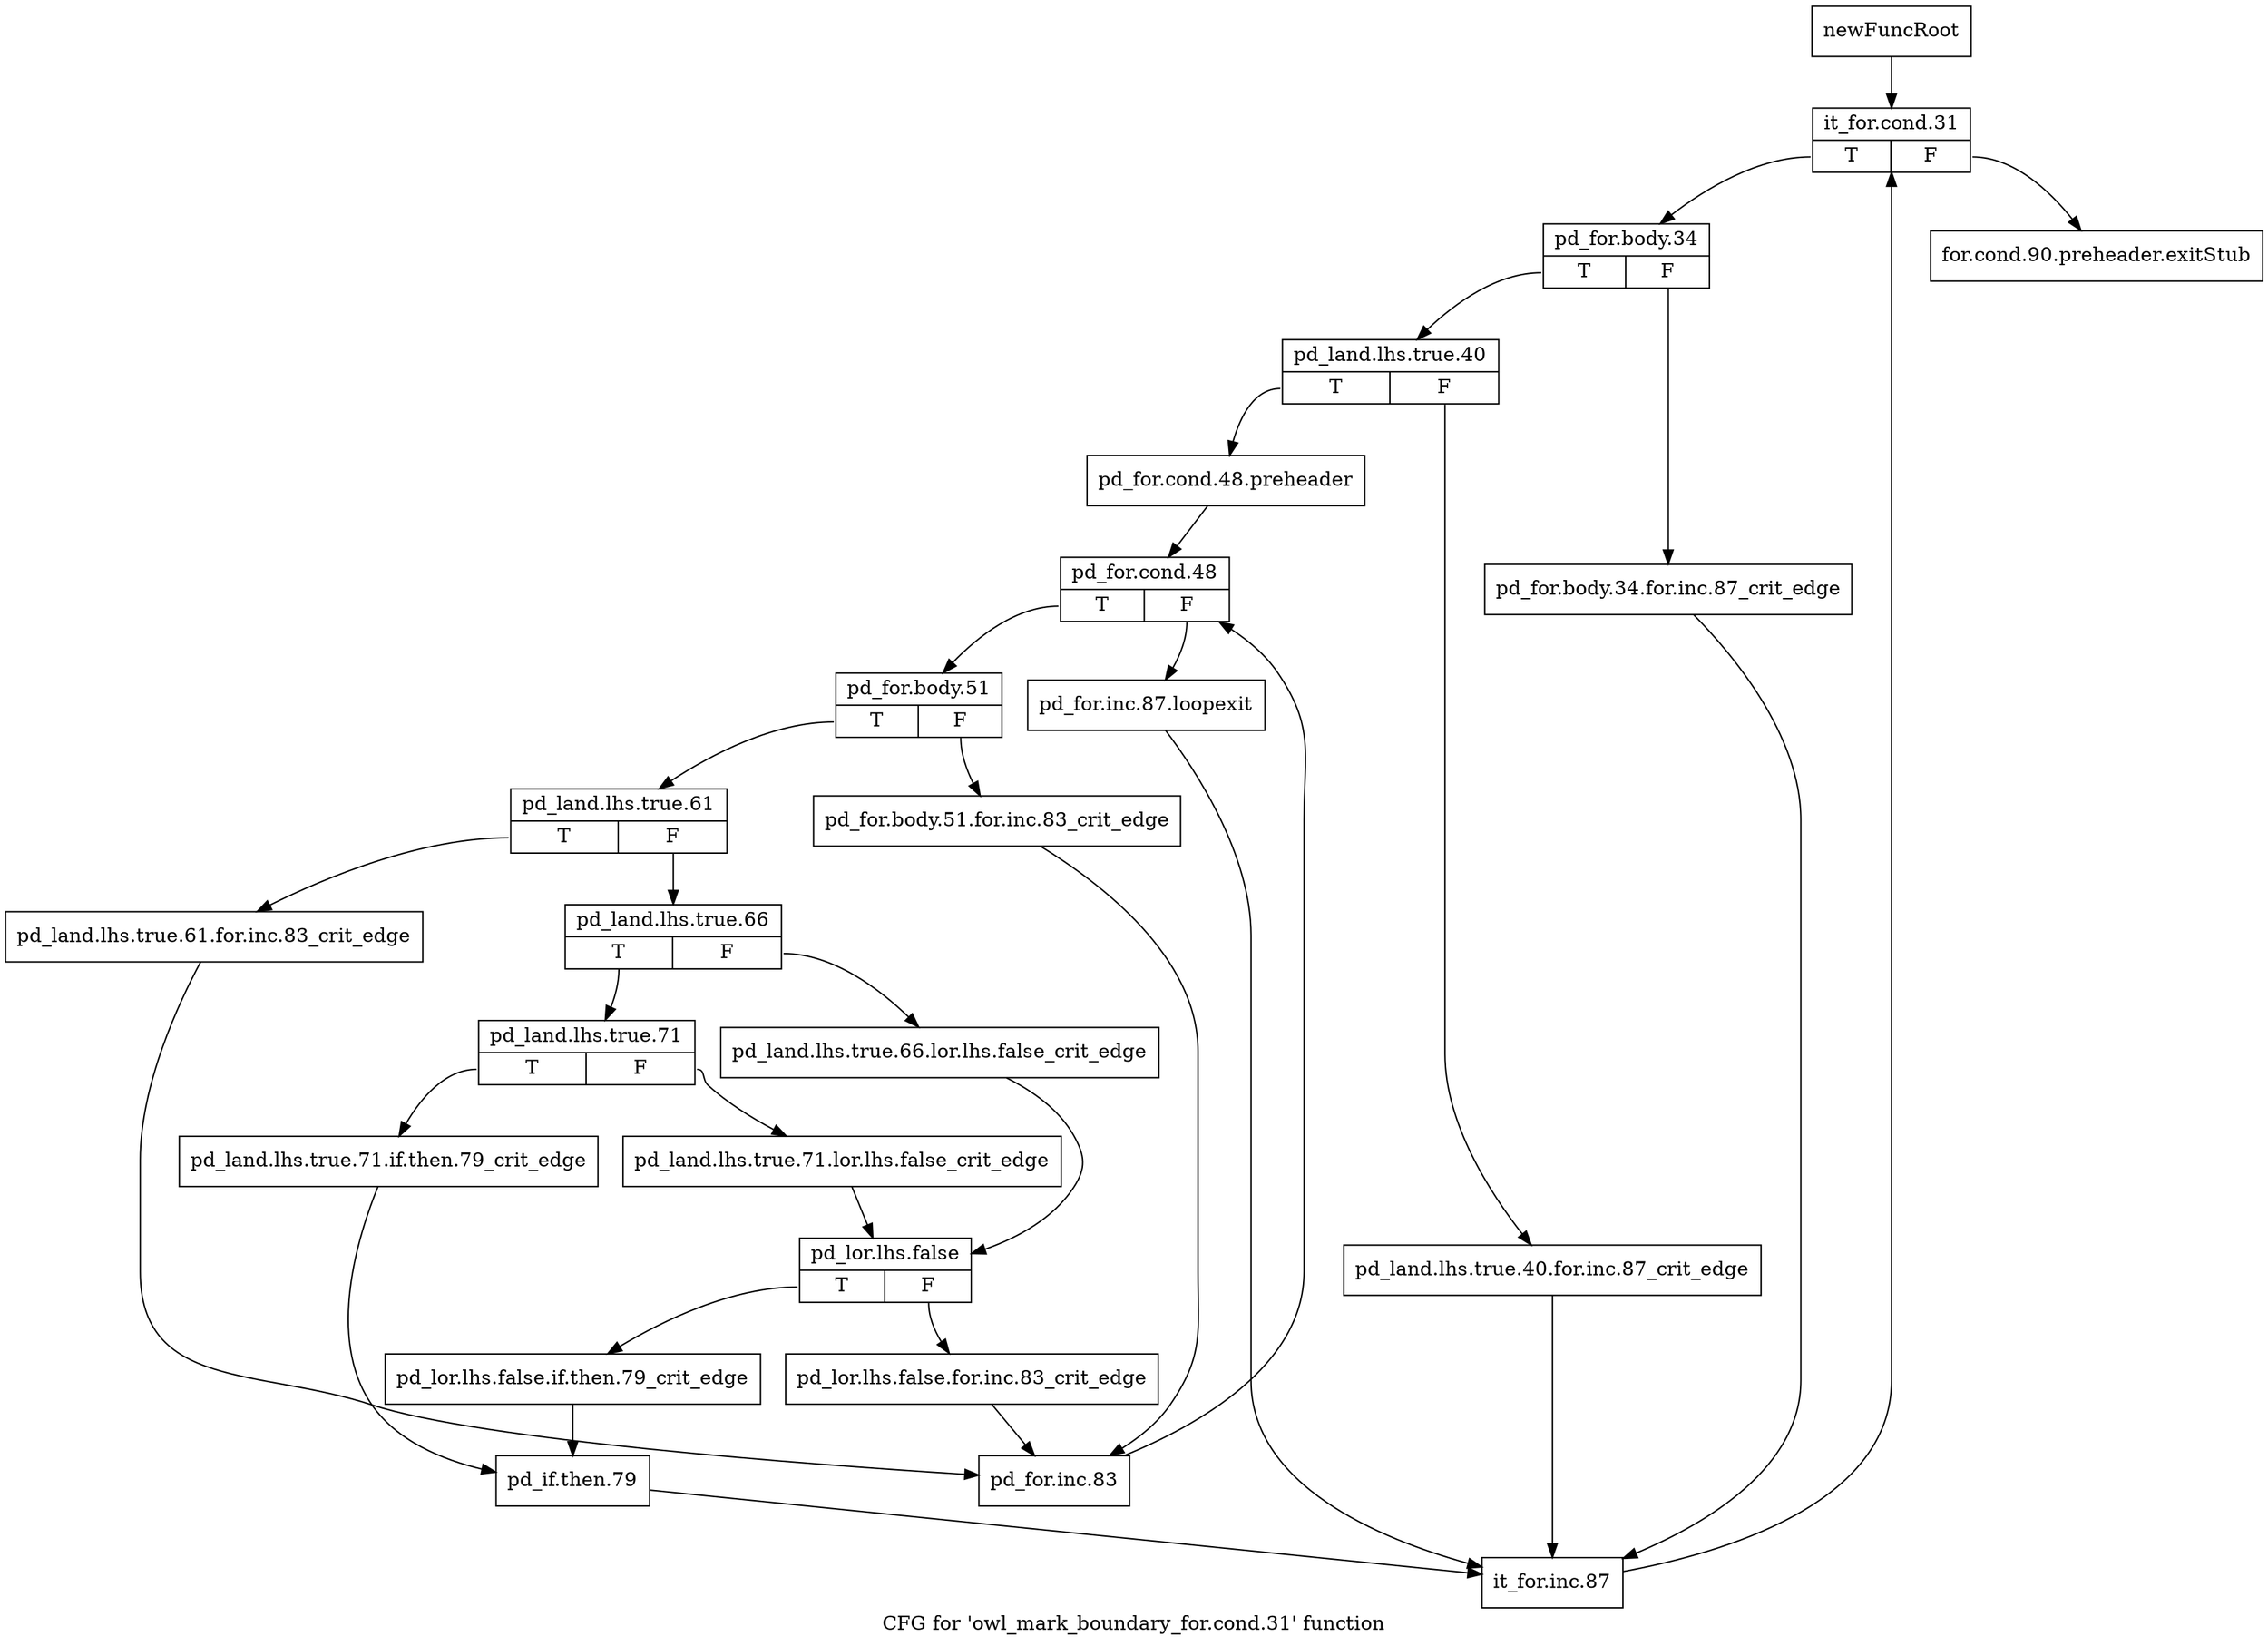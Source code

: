 digraph "CFG for 'owl_mark_boundary_for.cond.31' function" {
	label="CFG for 'owl_mark_boundary_for.cond.31' function";

	Node0x41d3bb0 [shape=record,label="{newFuncRoot}"];
	Node0x41d3bb0 -> Node0x41d8ab0;
	Node0x41d8a60 [shape=record,label="{for.cond.90.preheader.exitStub}"];
	Node0x41d8ab0 [shape=record,label="{it_for.cond.31|{<s0>T|<s1>F}}"];
	Node0x41d8ab0:s0 -> Node0x41d8b00;
	Node0x41d8ab0:s1 -> Node0x41d8a60;
	Node0x41d8b00 [shape=record,label="{pd_for.body.34|{<s0>T|<s1>F}}"];
	Node0x41d8b00:s0 -> Node0x41d8ba0;
	Node0x41d8b00:s1 -> Node0x41d8b50;
	Node0x41d8b50 [shape=record,label="{pd_for.body.34.for.inc.87_crit_edge}"];
	Node0x41d8b50 -> Node0x41d90f0;
	Node0x41d8ba0 [shape=record,label="{pd_land.lhs.true.40|{<s0>T|<s1>F}}"];
	Node0x41d8ba0:s0 -> Node0x41d8c40;
	Node0x41d8ba0:s1 -> Node0x41d8bf0;
	Node0x41d8bf0 [shape=record,label="{pd_land.lhs.true.40.for.inc.87_crit_edge}"];
	Node0x41d8bf0 -> Node0x41d90f0;
	Node0x41d8c40 [shape=record,label="{pd_for.cond.48.preheader}"];
	Node0x41d8c40 -> Node0x41d8c90;
	Node0x41d8c90 [shape=record,label="{pd_for.cond.48|{<s0>T|<s1>F}}"];
	Node0x41d8c90:s0 -> Node0x41d8d30;
	Node0x41d8c90:s1 -> Node0x41d8ce0;
	Node0x41d8ce0 [shape=record,label="{pd_for.inc.87.loopexit}"];
	Node0x41d8ce0 -> Node0x41d90f0;
	Node0x41d8d30 [shape=record,label="{pd_for.body.51|{<s0>T|<s1>F}}"];
	Node0x41d8d30:s0 -> Node0x41d8dd0;
	Node0x41d8d30:s1 -> Node0x41d8d80;
	Node0x41d8d80 [shape=record,label="{pd_for.body.51.for.inc.83_crit_edge}"];
	Node0x41d8d80 -> Node0x41d9190;
	Node0x41d8dd0 [shape=record,label="{pd_land.lhs.true.61|{<s0>T|<s1>F}}"];
	Node0x41d8dd0:s0 -> Node0x41d9140;
	Node0x41d8dd0:s1 -> Node0x41d8e20;
	Node0x41d8e20 [shape=record,label="{pd_land.lhs.true.66|{<s0>T|<s1>F}}"];
	Node0x41d8e20:s0 -> Node0x41d8ec0;
	Node0x41d8e20:s1 -> Node0x41d8e70;
	Node0x41d8e70 [shape=record,label="{pd_land.lhs.true.66.lor.lhs.false_crit_edge}"];
	Node0x41d8e70 -> Node0x41d8f60;
	Node0x41d8ec0 [shape=record,label="{pd_land.lhs.true.71|{<s0>T|<s1>F}}"];
	Node0x41d8ec0:s0 -> Node0x41d9050;
	Node0x41d8ec0:s1 -> Node0x41d8f10;
	Node0x41d8f10 [shape=record,label="{pd_land.lhs.true.71.lor.lhs.false_crit_edge}"];
	Node0x41d8f10 -> Node0x41d8f60;
	Node0x41d8f60 [shape=record,label="{pd_lor.lhs.false|{<s0>T|<s1>F}}"];
	Node0x41d8f60:s0 -> Node0x41d9000;
	Node0x41d8f60:s1 -> Node0x41d8fb0;
	Node0x41d8fb0 [shape=record,label="{pd_lor.lhs.false.for.inc.83_crit_edge}"];
	Node0x41d8fb0 -> Node0x41d9190;
	Node0x41d9000 [shape=record,label="{pd_lor.lhs.false.if.then.79_crit_edge}"];
	Node0x41d9000 -> Node0x41d90a0;
	Node0x41d9050 [shape=record,label="{pd_land.lhs.true.71.if.then.79_crit_edge}"];
	Node0x41d9050 -> Node0x41d90a0;
	Node0x41d90a0 [shape=record,label="{pd_if.then.79}"];
	Node0x41d90a0 -> Node0x41d90f0;
	Node0x41d90f0 [shape=record,label="{it_for.inc.87}"];
	Node0x41d90f0 -> Node0x41d8ab0;
	Node0x41d9140 [shape=record,label="{pd_land.lhs.true.61.for.inc.83_crit_edge}"];
	Node0x41d9140 -> Node0x41d9190;
	Node0x41d9190 [shape=record,label="{pd_for.inc.83}"];
	Node0x41d9190 -> Node0x41d8c90;
}

